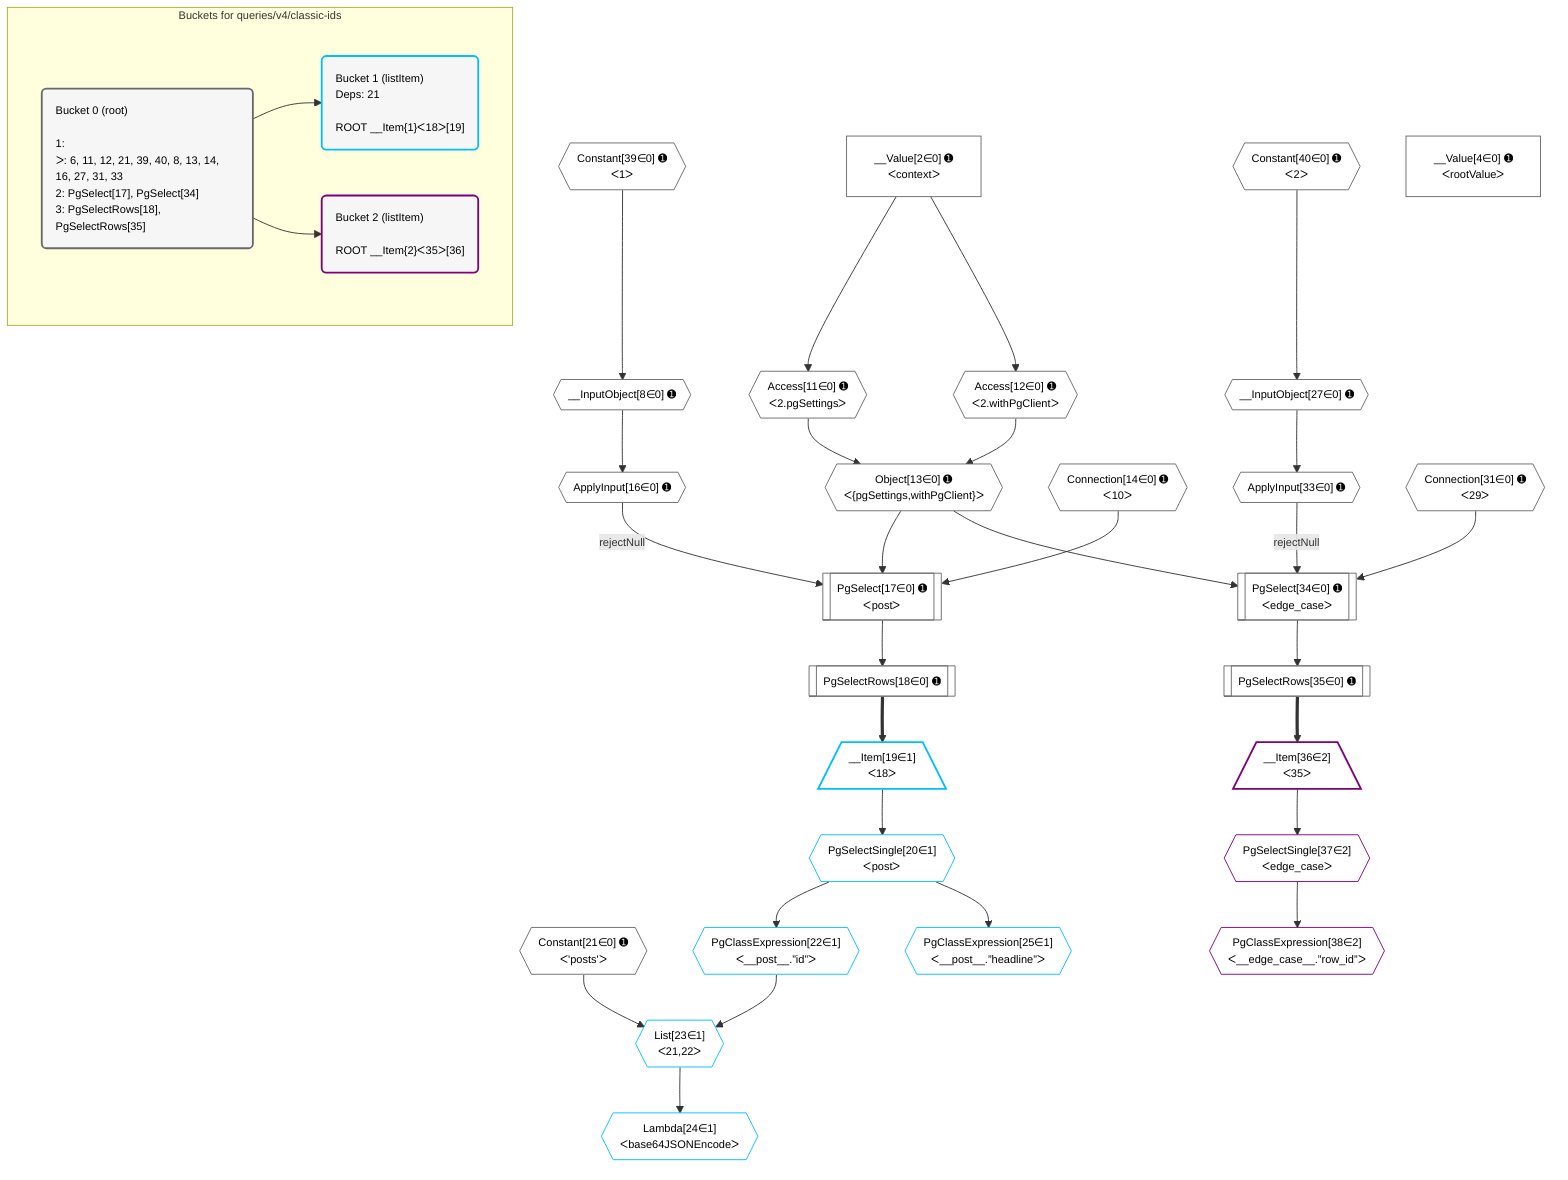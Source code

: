 %%{init: {'themeVariables': { 'fontSize': '12px'}}}%%
graph TD
    classDef path fill:#eee,stroke:#000,color:#000
    classDef plan fill:#fff,stroke-width:1px,color:#000
    classDef itemplan fill:#fff,stroke-width:2px,color:#000
    classDef unbatchedplan fill:#dff,stroke-width:1px,color:#000
    classDef sideeffectplan fill:#fcc,stroke-width:2px,color:#000
    classDef bucket fill:#f6f6f6,color:#000,stroke-width:2px,text-align:left


    %% plan dependencies
    PgSelect17[["PgSelect[17∈0] ➊<br />ᐸpostᐳ"]]:::plan
    Object13{{"Object[13∈0] ➊<br />ᐸ{pgSettings,withPgClient}ᐳ"}}:::plan
    ApplyInput16{{"ApplyInput[16∈0] ➊"}}:::plan
    Connection14{{"Connection[14∈0] ➊<br />ᐸ10ᐳ"}}:::plan
    ApplyInput16 -->|rejectNull| PgSelect17
    Object13 & Connection14 --> PgSelect17
    PgSelect34[["PgSelect[34∈0] ➊<br />ᐸedge_caseᐳ"]]:::plan
    ApplyInput33{{"ApplyInput[33∈0] ➊"}}:::plan
    Connection31{{"Connection[31∈0] ➊<br />ᐸ29ᐳ"}}:::plan
    ApplyInput33 -->|rejectNull| PgSelect34
    Object13 & Connection31 --> PgSelect34
    __InputObject8{{"__InputObject[8∈0] ➊"}}:::plan
    Constant39{{"Constant[39∈0] ➊<br />ᐸ1ᐳ"}}:::plan
    Constant39 --> __InputObject8
    Access11{{"Access[11∈0] ➊<br />ᐸ2.pgSettingsᐳ"}}:::plan
    Access12{{"Access[12∈0] ➊<br />ᐸ2.withPgClientᐳ"}}:::plan
    Access11 & Access12 --> Object13
    __InputObject27{{"__InputObject[27∈0] ➊"}}:::plan
    Constant40{{"Constant[40∈0] ➊<br />ᐸ2ᐳ"}}:::plan
    Constant40 --> __InputObject27
    __Value2["__Value[2∈0] ➊<br />ᐸcontextᐳ"]:::plan
    __Value2 --> Access11
    __Value2 --> Access12
    __InputObject8 --> ApplyInput16
    PgSelectRows18[["PgSelectRows[18∈0] ➊"]]:::plan
    PgSelect17 --> PgSelectRows18
    __InputObject27 --> ApplyInput33
    PgSelectRows35[["PgSelectRows[35∈0] ➊"]]:::plan
    PgSelect34 --> PgSelectRows35
    __Value4["__Value[4∈0] ➊<br />ᐸrootValueᐳ"]:::plan
    Constant21{{"Constant[21∈0] ➊<br />ᐸ'posts'ᐳ"}}:::plan
    List23{{"List[23∈1]<br />ᐸ21,22ᐳ"}}:::plan
    PgClassExpression22{{"PgClassExpression[22∈1]<br />ᐸ__post__.”id”ᐳ"}}:::plan
    Constant21 & PgClassExpression22 --> List23
    __Item19[/"__Item[19∈1]<br />ᐸ18ᐳ"\]:::itemplan
    PgSelectRows18 ==> __Item19
    PgSelectSingle20{{"PgSelectSingle[20∈1]<br />ᐸpostᐳ"}}:::plan
    __Item19 --> PgSelectSingle20
    PgSelectSingle20 --> PgClassExpression22
    Lambda24{{"Lambda[24∈1]<br />ᐸbase64JSONEncodeᐳ"}}:::plan
    List23 --> Lambda24
    PgClassExpression25{{"PgClassExpression[25∈1]<br />ᐸ__post__.”headline”ᐳ"}}:::plan
    PgSelectSingle20 --> PgClassExpression25
    __Item36[/"__Item[36∈2]<br />ᐸ35ᐳ"\]:::itemplan
    PgSelectRows35 ==> __Item36
    PgSelectSingle37{{"PgSelectSingle[37∈2]<br />ᐸedge_caseᐳ"}}:::plan
    __Item36 --> PgSelectSingle37
    PgClassExpression38{{"PgClassExpression[38∈2]<br />ᐸ__edge_case__.”row_id”ᐳ"}}:::plan
    PgSelectSingle37 --> PgClassExpression38

    %% define steps

    subgraph "Buckets for queries/v4/classic-ids"
    Bucket0("Bucket 0 (root)<br /><br />1: <br />ᐳ: 6, 11, 12, 21, 39, 40, 8, 13, 14, 16, 27, 31, 33<br />2: PgSelect[17], PgSelect[34]<br />3: PgSelectRows[18], PgSelectRows[35]"):::bucket
    classDef bucket0 stroke:#696969
    class Bucket0,__Value2,__Value4,__InputObject8,Access11,Access12,Object13,Connection14,ApplyInput16,PgSelect17,PgSelectRows18,Constant21,__InputObject27,Connection31,ApplyInput33,PgSelect34,PgSelectRows35,Constant39,Constant40 bucket0
    Bucket1("Bucket 1 (listItem)<br />Deps: 21<br /><br />ROOT __Item{1}ᐸ18ᐳ[19]"):::bucket
    classDef bucket1 stroke:#00bfff
    class Bucket1,__Item19,PgSelectSingle20,PgClassExpression22,List23,Lambda24,PgClassExpression25 bucket1
    Bucket2("Bucket 2 (listItem)<br /><br />ROOT __Item{2}ᐸ35ᐳ[36]"):::bucket
    classDef bucket2 stroke:#7f007f
    class Bucket2,__Item36,PgSelectSingle37,PgClassExpression38 bucket2
    Bucket0 --> Bucket1 & Bucket2
    end